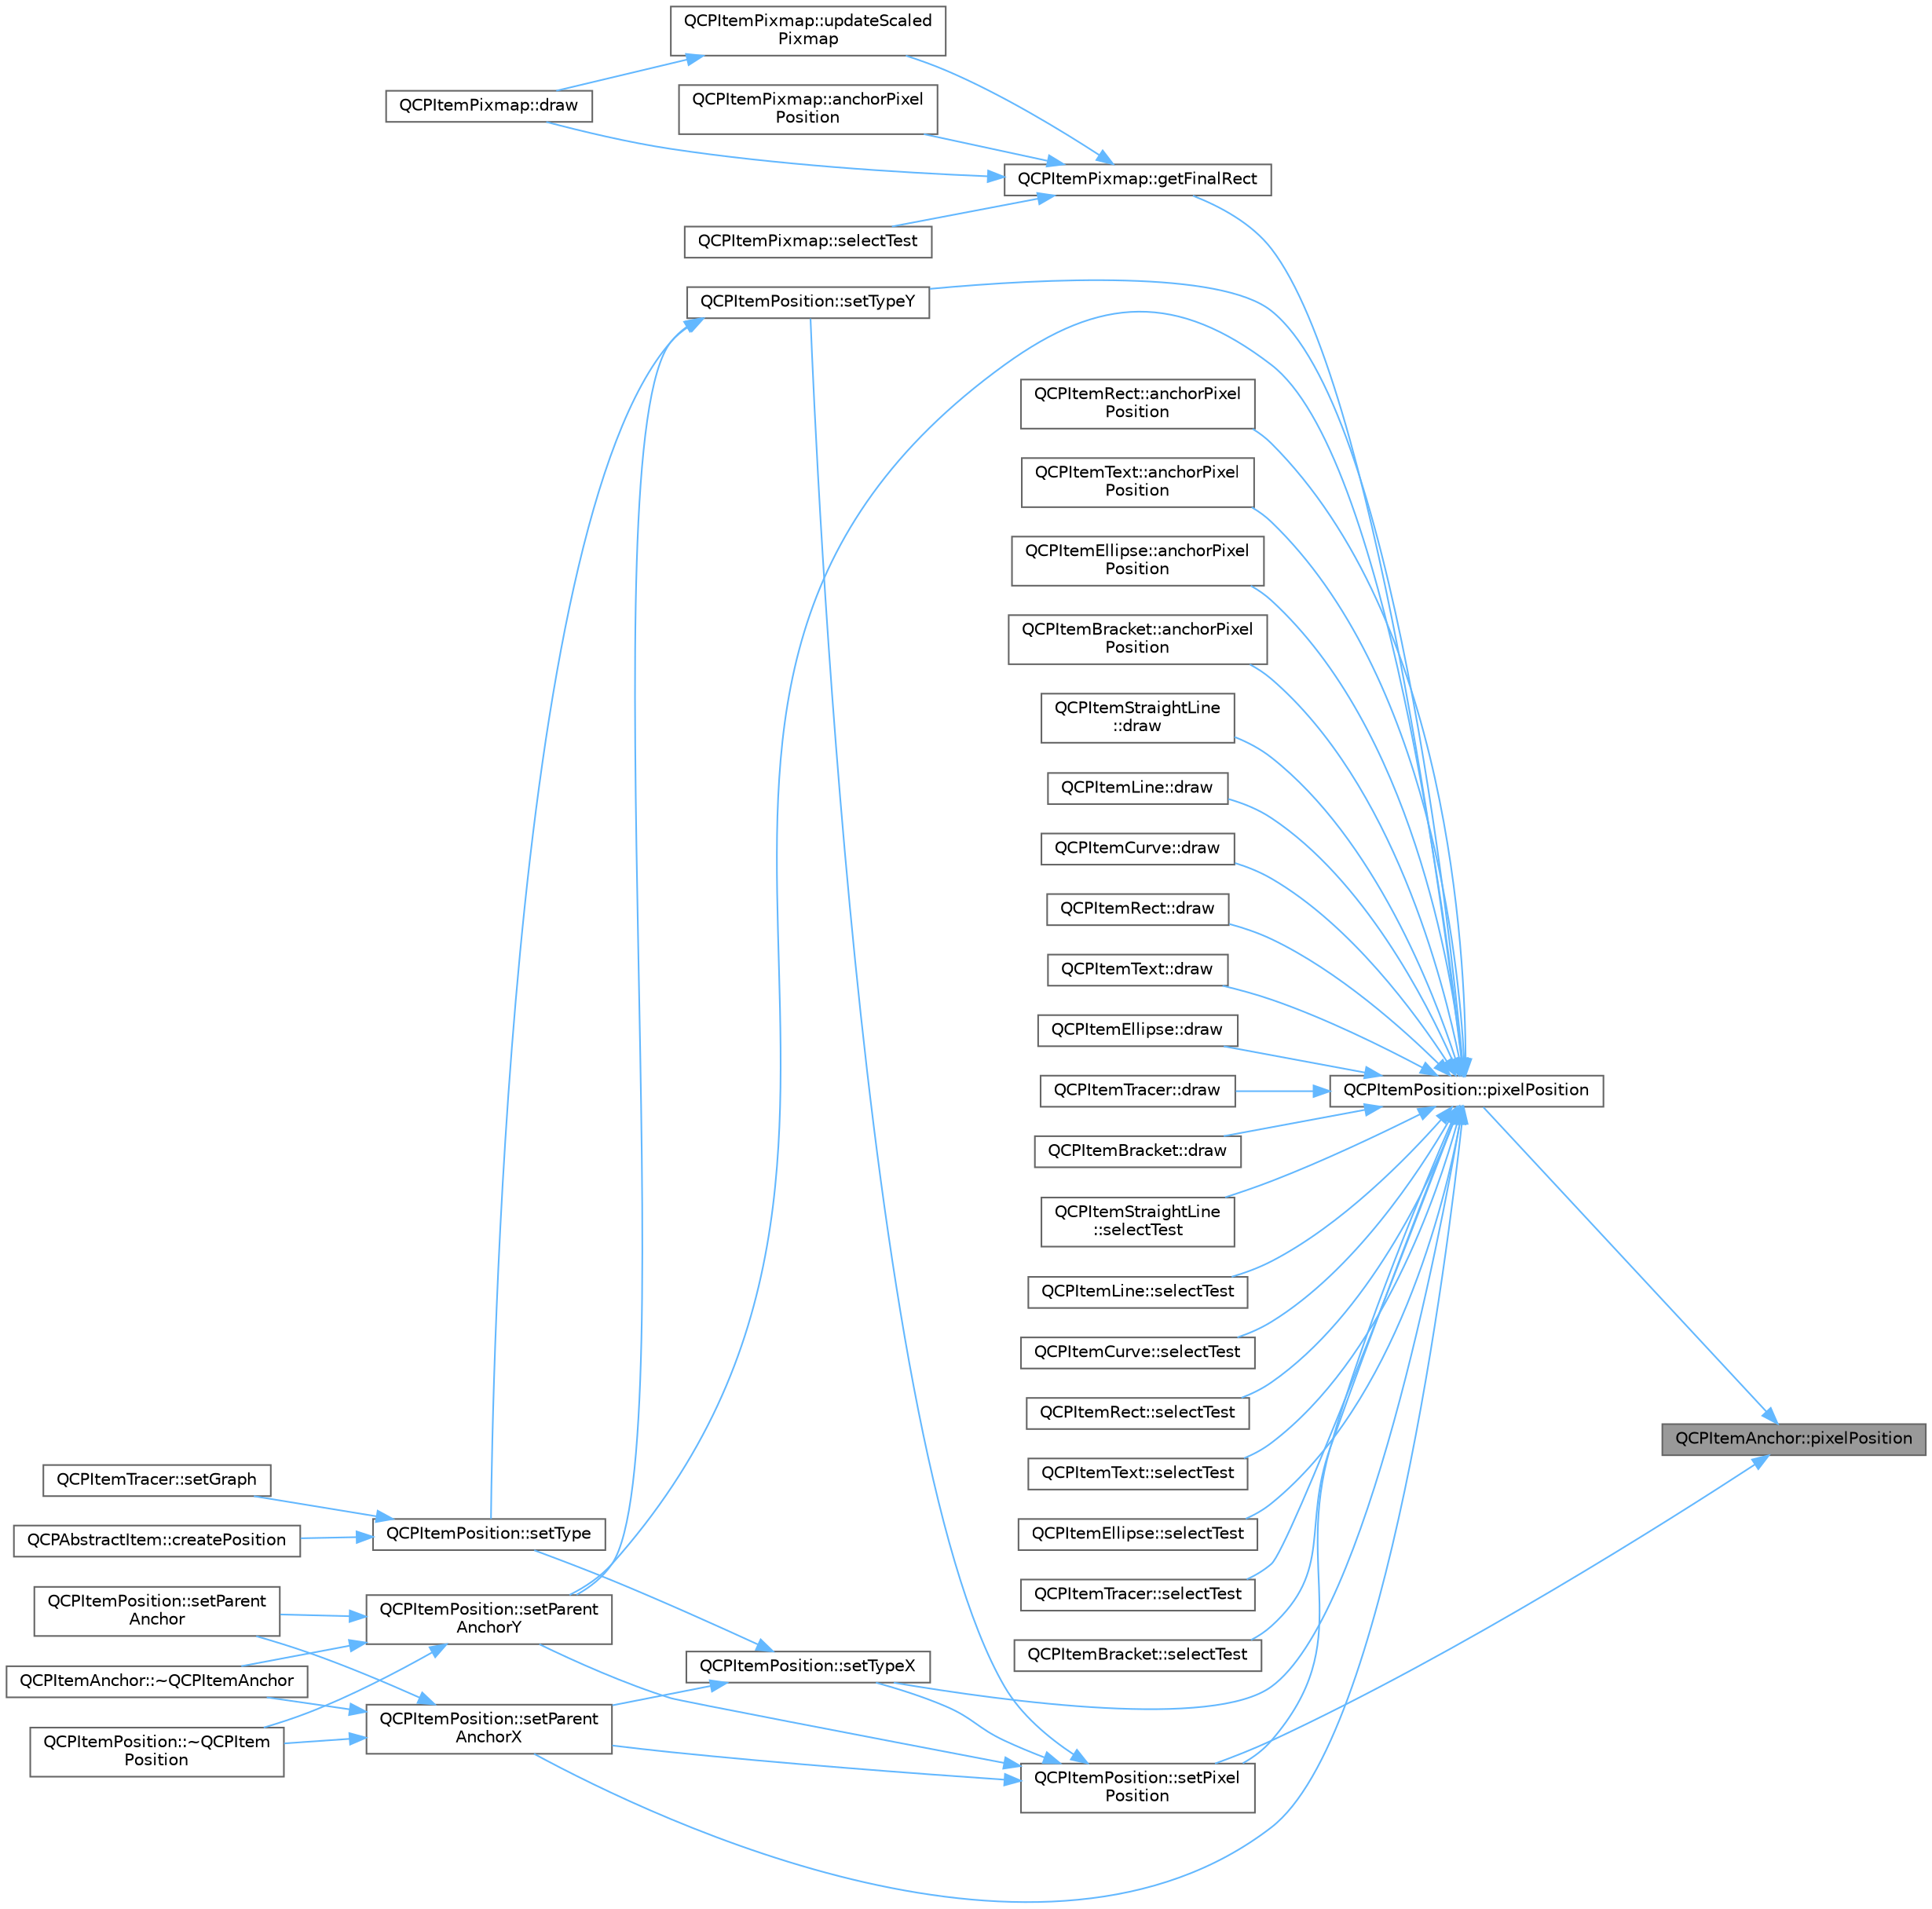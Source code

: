 digraph "QCPItemAnchor::pixelPosition"
{
 // LATEX_PDF_SIZE
  bgcolor="transparent";
  edge [fontname=Helvetica,fontsize=10,labelfontname=Helvetica,labelfontsize=10];
  node [fontname=Helvetica,fontsize=10,shape=box,height=0.2,width=0.4];
  rankdir="RL";
  Node1 [label="QCPItemAnchor::pixelPosition",height=0.2,width=0.4,color="gray40", fillcolor="grey60", style="filled", fontcolor="black",tooltip=" "];
  Node1 -> Node2 [dir="back",color="steelblue1",style="solid"];
  Node2 [label="QCPItemPosition::pixelPosition",height=0.2,width=0.4,color="grey40", fillcolor="white", style="filled",URL="$class_q_c_p_item_position.html#a8be9a4787635433edecc75164beb748d",tooltip=" "];
  Node2 -> Node3 [dir="back",color="steelblue1",style="solid"];
  Node3 [label="QCPItemRect::anchorPixel\lPosition",height=0.2,width=0.4,color="grey40", fillcolor="white", style="filled",URL="$class_q_c_p_item_rect.html#a844027325b33a3b7eef424128ee5109c",tooltip=" "];
  Node2 -> Node4 [dir="back",color="steelblue1",style="solid"];
  Node4 [label="QCPItemText::anchorPixel\lPosition",height=0.2,width=0.4,color="grey40", fillcolor="white", style="filled",URL="$class_q_c_p_item_text.html#afcdb1724d88d561f65da95fb54b0acb7",tooltip=" "];
  Node2 -> Node5 [dir="back",color="steelblue1",style="solid"];
  Node5 [label="QCPItemEllipse::anchorPixel\lPosition",height=0.2,width=0.4,color="grey40", fillcolor="white", style="filled",URL="$class_q_c_p_item_ellipse.html#a35cd6983c61a16ac33c23f08dd2817cc",tooltip=" "];
  Node2 -> Node6 [dir="back",color="steelblue1",style="solid"];
  Node6 [label="QCPItemBracket::anchorPixel\lPosition",height=0.2,width=0.4,color="grey40", fillcolor="white", style="filled",URL="$class_q_c_p_item_bracket.html#a008d87325d26b6616d368cec06027cce",tooltip=" "];
  Node2 -> Node7 [dir="back",color="steelblue1",style="solid"];
  Node7 [label="QCPItemStraightLine\l::draw",height=0.2,width=0.4,color="grey40", fillcolor="white", style="filled",URL="$class_q_c_p_item_straight_line.html#acbc84ad219bf4845152e4e2202fcaa3c",tooltip=" "];
  Node2 -> Node8 [dir="back",color="steelblue1",style="solid"];
  Node8 [label="QCPItemLine::draw",height=0.2,width=0.4,color="grey40", fillcolor="white", style="filled",URL="$class_q_c_p_item_line.html#ae184140b61b2ef5b8edde76304447200",tooltip=" "];
  Node2 -> Node9 [dir="back",color="steelblue1",style="solid"];
  Node9 [label="QCPItemCurve::draw",height=0.2,width=0.4,color="grey40", fillcolor="white", style="filled",URL="$class_q_c_p_item_curve.html#a856ae61de18278847ba5e0e357bf68f2",tooltip=" "];
  Node2 -> Node10 [dir="back",color="steelblue1",style="solid"];
  Node10 [label="QCPItemRect::draw",height=0.2,width=0.4,color="grey40", fillcolor="white", style="filled",URL="$class_q_c_p_item_rect.html#a3c492960d0fc038cf1b60578b62b6cdc",tooltip=" "];
  Node2 -> Node11 [dir="back",color="steelblue1",style="solid"];
  Node11 [label="QCPItemText::draw",height=0.2,width=0.4,color="grey40", fillcolor="white", style="filled",URL="$class_q_c_p_item_text.html#a8f8f075da83b6547c2b32e1f64cf0554",tooltip=" "];
  Node2 -> Node12 [dir="back",color="steelblue1",style="solid"];
  Node12 [label="QCPItemEllipse::draw",height=0.2,width=0.4,color="grey40", fillcolor="white", style="filled",URL="$class_q_c_p_item_ellipse.html#a77eebd67a402fc496082a2e51356928c",tooltip=" "];
  Node2 -> Node13 [dir="back",color="steelblue1",style="solid"];
  Node13 [label="QCPItemTracer::draw",height=0.2,width=0.4,color="grey40", fillcolor="white", style="filled",URL="$class_q_c_p_item_tracer.html#a11f187ffea436434f3b5cfc387811967",tooltip=" "];
  Node2 -> Node14 [dir="back",color="steelblue1",style="solid"];
  Node14 [label="QCPItemBracket::draw",height=0.2,width=0.4,color="grey40", fillcolor="white", style="filled",URL="$class_q_c_p_item_bracket.html#a942a3978aea44a2fc7b4383f2bf6d417",tooltip=" "];
  Node2 -> Node15 [dir="back",color="steelblue1",style="solid"];
  Node15 [label="QCPItemPixmap::getFinalRect",height=0.2,width=0.4,color="grey40", fillcolor="white", style="filled",URL="$class_q_c_p_item_pixmap.html#a4e7d803e5093c457a109f8fae56677c2",tooltip=" "];
  Node15 -> Node16 [dir="back",color="steelblue1",style="solid"];
  Node16 [label="QCPItemPixmap::anchorPixel\lPosition",height=0.2,width=0.4,color="grey40", fillcolor="white", style="filled",URL="$class_q_c_p_item_pixmap.html#a5803d8e173bc4d48619fc43701db32e5",tooltip=" "];
  Node15 -> Node17 [dir="back",color="steelblue1",style="solid"];
  Node17 [label="QCPItemPixmap::draw",height=0.2,width=0.4,color="grey40", fillcolor="white", style="filled",URL="$class_q_c_p_item_pixmap.html#a9538a7d37fe20a4ff4bb2cb5bbbf2b48",tooltip=" "];
  Node15 -> Node18 [dir="back",color="steelblue1",style="solid"];
  Node18 [label="QCPItemPixmap::selectTest",height=0.2,width=0.4,color="grey40", fillcolor="white", style="filled",URL="$class_q_c_p_item_pixmap.html#a65d1ede7bb479b90d40186d083071947",tooltip=" "];
  Node15 -> Node19 [dir="back",color="steelblue1",style="solid"];
  Node19 [label="QCPItemPixmap::updateScaled\lPixmap",height=0.2,width=0.4,color="grey40", fillcolor="white", style="filled",URL="$class_q_c_p_item_pixmap.html#a8bced3027b326b290726cd1979c7cfc6",tooltip=" "];
  Node19 -> Node17 [dir="back",color="steelblue1",style="solid"];
  Node2 -> Node20 [dir="back",color="steelblue1",style="solid"];
  Node20 [label="QCPItemStraightLine\l::selectTest",height=0.2,width=0.4,color="grey40", fillcolor="white", style="filled",URL="$class_q_c_p_item_straight_line.html#a2e36c9d4dcc3aeda78a5584f790e39e3",tooltip=" "];
  Node2 -> Node21 [dir="back",color="steelblue1",style="solid"];
  Node21 [label="QCPItemLine::selectTest",height=0.2,width=0.4,color="grey40", fillcolor="white", style="filled",URL="$class_q_c_p_item_line.html#a8e02bfbca04fbcf3dbc375a2bf693229",tooltip=" "];
  Node2 -> Node22 [dir="back",color="steelblue1",style="solid"];
  Node22 [label="QCPItemCurve::selectTest",height=0.2,width=0.4,color="grey40", fillcolor="white", style="filled",URL="$class_q_c_p_item_curve.html#a718fa40140a43c8afbd41a3d85c92d72",tooltip=" "];
  Node2 -> Node23 [dir="back",color="steelblue1",style="solid"];
  Node23 [label="QCPItemRect::selectTest",height=0.2,width=0.4,color="grey40", fillcolor="white", style="filled",URL="$class_q_c_p_item_rect.html#a2e68621b75bae4da6ae0ab2cdd0dd733",tooltip=" "];
  Node2 -> Node24 [dir="back",color="steelblue1",style="solid"];
  Node24 [label="QCPItemText::selectTest",height=0.2,width=0.4,color="grey40", fillcolor="white", style="filled",URL="$class_q_c_p_item_text.html#a676aaec10ad3cc4d7d0e4847db04c838",tooltip=" "];
  Node2 -> Node25 [dir="back",color="steelblue1",style="solid"];
  Node25 [label="QCPItemEllipse::selectTest",height=0.2,width=0.4,color="grey40", fillcolor="white", style="filled",URL="$class_q_c_p_item_ellipse.html#ab6e2b8a29695c606c7731e498297ca29",tooltip=" "];
  Node2 -> Node26 [dir="back",color="steelblue1",style="solid"];
  Node26 [label="QCPItemTracer::selectTest",height=0.2,width=0.4,color="grey40", fillcolor="white", style="filled",URL="$class_q_c_p_item_tracer.html#a9fd955fea40e977d66f3a9fd5765aec4",tooltip=" "];
  Node2 -> Node27 [dir="back",color="steelblue1",style="solid"];
  Node27 [label="QCPItemBracket::selectTest",height=0.2,width=0.4,color="grey40", fillcolor="white", style="filled",URL="$class_q_c_p_item_bracket.html#a49a6b2f41e0a8c2a2e3a2836027a8455",tooltip=" "];
  Node2 -> Node28 [dir="back",color="steelblue1",style="solid"];
  Node28 [label="QCPItemPosition::setParent\lAnchorX",height=0.2,width=0.4,color="grey40", fillcolor="white", style="filled",URL="$class_q_c_p_item_position.html#add71461a973927c74e42179480916d9c",tooltip=" "];
  Node28 -> Node29 [dir="back",color="steelblue1",style="solid"];
  Node29 [label="QCPItemPosition::setParent\lAnchor",height=0.2,width=0.4,color="grey40", fillcolor="white", style="filled",URL="$class_q_c_p_item_position.html#ac094d67a95d2dceafa0d50b9db3a7e51",tooltip=" "];
  Node28 -> Node30 [dir="back",color="steelblue1",style="solid"];
  Node30 [label="QCPItemAnchor::~QCPItemAnchor",height=0.2,width=0.4,color="grey40", fillcolor="white", style="filled",URL="$class_q_c_p_item_anchor.html#a1868559407600688ee4d1a4621e81ceb",tooltip=" "];
  Node28 -> Node31 [dir="back",color="steelblue1",style="solid"];
  Node31 [label="QCPItemPosition::~QCPItem\lPosition",height=0.2,width=0.4,color="grey40", fillcolor="white", style="filled",URL="$class_q_c_p_item_position.html#ad8a289016f7a62332f9c865c39ab2047",tooltip=" "];
  Node2 -> Node32 [dir="back",color="steelblue1",style="solid"];
  Node32 [label="QCPItemPosition::setParent\lAnchorY",height=0.2,width=0.4,color="grey40", fillcolor="white", style="filled",URL="$class_q_c_p_item_position.html#add5ec1db9d19cec58a3b5c9e0a0c3f9d",tooltip=" "];
  Node32 -> Node29 [dir="back",color="steelblue1",style="solid"];
  Node32 -> Node30 [dir="back",color="steelblue1",style="solid"];
  Node32 -> Node31 [dir="back",color="steelblue1",style="solid"];
  Node2 -> Node33 [dir="back",color="steelblue1",style="solid"];
  Node33 [label="QCPItemPosition::setPixel\lPosition",height=0.2,width=0.4,color="grey40", fillcolor="white", style="filled",URL="$class_q_c_p_item_position.html#a8d4f858f2089973967cf9cb81970ef0a",tooltip=" "];
  Node33 -> Node28 [dir="back",color="steelblue1",style="solid"];
  Node33 -> Node32 [dir="back",color="steelblue1",style="solid"];
  Node33 -> Node34 [dir="back",color="steelblue1",style="solid"];
  Node34 [label="QCPItemPosition::setTypeX",height=0.2,width=0.4,color="grey40", fillcolor="white", style="filled",URL="$class_q_c_p_item_position.html#a2113b2351d6d00457fb3559a4e20c3ea",tooltip=" "];
  Node34 -> Node28 [dir="back",color="steelblue1",style="solid"];
  Node34 -> Node35 [dir="back",color="steelblue1",style="solid"];
  Node35 [label="QCPItemPosition::setType",height=0.2,width=0.4,color="grey40", fillcolor="white", style="filled",URL="$class_q_c_p_item_position.html#aa476abf71ed8fa4c537457ebb1a754ad",tooltip=" "];
  Node35 -> Node36 [dir="back",color="steelblue1",style="solid"];
  Node36 [label="QCPAbstractItem::createPosition",height=0.2,width=0.4,color="grey40", fillcolor="white", style="filled",URL="$class_q_c_p_abstract_item.html#a75036d39c4d4e2e1a7dd145fff915d32",tooltip=" "];
  Node35 -> Node37 [dir="back",color="steelblue1",style="solid"];
  Node37 [label="QCPItemTracer::setGraph",height=0.2,width=0.4,color="grey40", fillcolor="white", style="filled",URL="$class_q_c_p_item_tracer.html#af5886f4ded8dd68cb4f3388f390790c0",tooltip=" "];
  Node33 -> Node38 [dir="back",color="steelblue1",style="solid"];
  Node38 [label="QCPItemPosition::setTypeY",height=0.2,width=0.4,color="grey40", fillcolor="white", style="filled",URL="$class_q_c_p_item_position.html#ac2a454aa5a54c1615c50686601ec4510",tooltip=" "];
  Node38 -> Node32 [dir="back",color="steelblue1",style="solid"];
  Node38 -> Node35 [dir="back",color="steelblue1",style="solid"];
  Node2 -> Node34 [dir="back",color="steelblue1",style="solid"];
  Node2 -> Node38 [dir="back",color="steelblue1",style="solid"];
  Node1 -> Node33 [dir="back",color="steelblue1",style="solid"];
}
